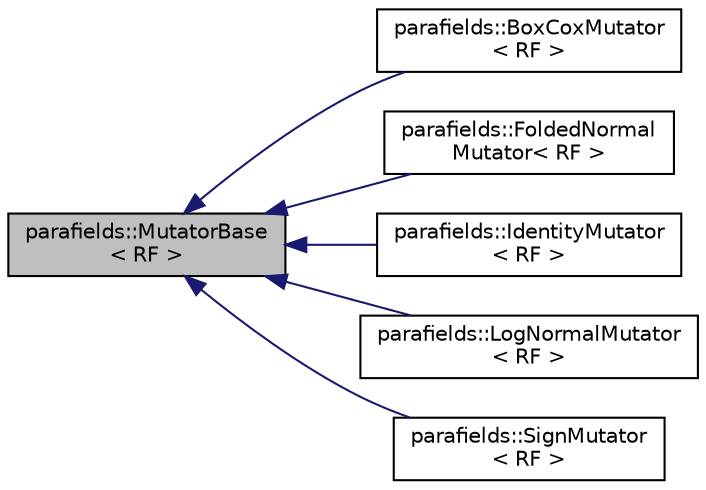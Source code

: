 digraph "parafields::MutatorBase&lt; RF &gt;"
{
 // LATEX_PDF_SIZE
  edge [fontname="Helvetica",fontsize="10",labelfontname="Helvetica",labelfontsize="10"];
  node [fontname="Helvetica",fontsize="10",shape=record];
  rankdir="LR";
  Node1 [label="parafields::MutatorBase\l\< RF \>",height=0.2,width=0.4,color="black", fillcolor="grey75", style="filled", fontcolor="black",tooltip="Abstract base class for value transformations."];
  Node1 -> Node2 [dir="back",color="midnightblue",fontsize="10",style="solid",fontname="Helvetica"];
  Node2 [label="parafields::BoxCoxMutator\l\< RF \>",height=0.2,width=0.4,color="black", fillcolor="white", style="filled",URL="$a01050.html",tooltip="Applies the Box-Cox transformation to the data values."];
  Node1 -> Node3 [dir="back",color="midnightblue",fontsize="10",style="solid",fontname="Helvetica"];
  Node3 [label="parafields::FoldedNormal\lMutator\< RF \>",height=0.2,width=0.4,color="black", fillcolor="white", style="filled",URL="$a01042.html",tooltip="Absolute value function mutator for folded normal fields."];
  Node1 -> Node4 [dir="back",color="midnightblue",fontsize="10",style="solid",fontname="Helvetica"];
  Node4 [label="parafields::IdentityMutator\l\< RF \>",height=0.2,width=0.4,color="black", fillcolor="white", style="filled",URL="$a01034.html",tooltip="Default Identity mutator that leaves its argument unchanged."];
  Node1 -> Node5 [dir="back",color="midnightblue",fontsize="10",style="solid",fontname="Helvetica"];
  Node5 [label="parafields::LogNormalMutator\l\< RF \>",height=0.2,width=0.4,color="black", fillcolor="white", style="filled",URL="$a01038.html",tooltip="Exponential function mutator for log-normal fields."];
  Node1 -> Node6 [dir="back",color="midnightblue",fontsize="10",style="solid",fontname="Helvetica"];
  Node6 [label="parafields::SignMutator\l\< RF \>",height=0.2,width=0.4,color="black", fillcolor="white", style="filled",URL="$a01046.html",tooltip="Replaces value with its sign (-1 for negative, +1 for nonnegative)"];
}
